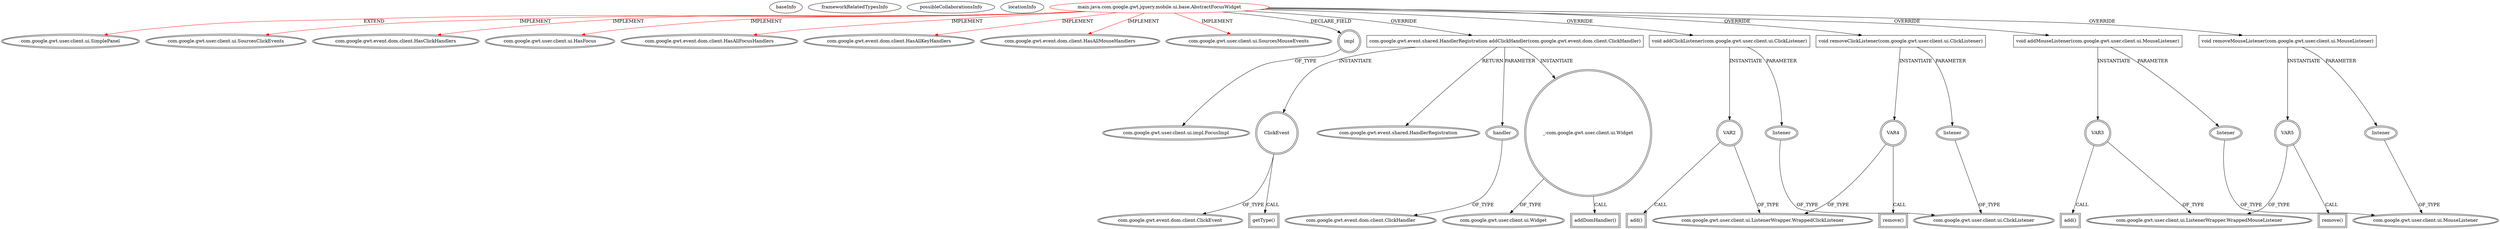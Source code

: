 digraph {
baseInfo[graphId=3196,category="extension_graph",isAnonymous=false,possibleRelation=false]
frameworkRelatedTypesInfo[0="com.google.gwt.user.client.ui.SimplePanel",1="com.google.gwt.user.client.ui.SourcesClickEvents",2="com.google.gwt.event.dom.client.HasClickHandlers",3="com.google.gwt.user.client.ui.HasFocus",4="com.google.gwt.event.dom.client.HasAllFocusHandlers",5="com.google.gwt.event.dom.client.HasAllKeyHandlers",6="com.google.gwt.event.dom.client.HasAllMouseHandlers",7="com.google.gwt.user.client.ui.SourcesMouseEvents"]
possibleCollaborationsInfo[]
locationInfo[projectName="jhudson8-gwt-jquery-ui",filePath="/jhudson8-gwt-jquery-ui/gwt-jquery-ui-master/core/gwt-jquery-ui-mobile/src/main/java/com/google/gwt/jquery/mobile/ui/base/AbstractFocusWidget.java",contextSignature="AbstractFocusWidget",graphId="3196"]
0[label="main.java.com.google.gwt.jquery.mobile.ui.base.AbstractFocusWidget",vertexType="ROOT_CLIENT_CLASS_DECLARATION",isFrameworkType=false,color=red]
1[label="com.google.gwt.user.client.ui.SimplePanel",vertexType="FRAMEWORK_CLASS_TYPE",isFrameworkType=true,peripheries=2]
2[label="com.google.gwt.user.client.ui.SourcesClickEvents",vertexType="FRAMEWORK_INTERFACE_TYPE",isFrameworkType=true,peripheries=2]
3[label="com.google.gwt.event.dom.client.HasClickHandlers",vertexType="FRAMEWORK_INTERFACE_TYPE",isFrameworkType=true,peripheries=2]
4[label="com.google.gwt.user.client.ui.HasFocus",vertexType="FRAMEWORK_INTERFACE_TYPE",isFrameworkType=true,peripheries=2]
5[label="com.google.gwt.event.dom.client.HasAllFocusHandlers",vertexType="FRAMEWORK_INTERFACE_TYPE",isFrameworkType=true,peripheries=2]
6[label="com.google.gwt.event.dom.client.HasAllKeyHandlers",vertexType="FRAMEWORK_INTERFACE_TYPE",isFrameworkType=true,peripheries=2]
7[label="com.google.gwt.event.dom.client.HasAllMouseHandlers",vertexType="FRAMEWORK_INTERFACE_TYPE",isFrameworkType=true,peripheries=2]
8[label="com.google.gwt.user.client.ui.SourcesMouseEvents",vertexType="FRAMEWORK_INTERFACE_TYPE",isFrameworkType=true,peripheries=2]
9[label="impl",vertexType="FIELD_DECLARATION",isFrameworkType=true,peripheries=2,shape=circle]
10[label="com.google.gwt.user.client.ui.impl.FocusImpl",vertexType="FRAMEWORK_CLASS_TYPE",isFrameworkType=true,peripheries=2]
11[label="com.google.gwt.event.shared.HandlerRegistration addClickHandler(com.google.gwt.event.dom.client.ClickHandler)",vertexType="OVERRIDING_METHOD_DECLARATION",isFrameworkType=false,shape=box]
12[label="com.google.gwt.event.shared.HandlerRegistration",vertexType="FRAMEWORK_INTERFACE_TYPE",isFrameworkType=true,peripheries=2]
13[label="handler",vertexType="PARAMETER_DECLARATION",isFrameworkType=true,peripheries=2]
14[label="com.google.gwt.event.dom.client.ClickHandler",vertexType="FRAMEWORK_INTERFACE_TYPE",isFrameworkType=true,peripheries=2]
15[label="_:com.google.gwt.user.client.ui.Widget",vertexType="VARIABLE_EXPRESION",isFrameworkType=true,peripheries=2,shape=circle]
17[label="com.google.gwt.user.client.ui.Widget",vertexType="FRAMEWORK_CLASS_TYPE",isFrameworkType=true,peripheries=2]
16[label="addDomHandler()",vertexType="INSIDE_CALL",isFrameworkType=true,peripheries=2,shape=box]
18[label="ClickEvent",vertexType="VARIABLE_EXPRESION",isFrameworkType=true,peripheries=2,shape=circle]
20[label="com.google.gwt.event.dom.client.ClickEvent",vertexType="FRAMEWORK_CLASS_TYPE",isFrameworkType=true,peripheries=2]
19[label="getType()",vertexType="INSIDE_CALL",isFrameworkType=true,peripheries=2,shape=box]
21[label="void addClickListener(com.google.gwt.user.client.ui.ClickListener)",vertexType="OVERRIDING_METHOD_DECLARATION",isFrameworkType=false,shape=box]
22[label="listener",vertexType="PARAMETER_DECLARATION",isFrameworkType=true,peripheries=2]
23[label="com.google.gwt.user.client.ui.ClickListener",vertexType="FRAMEWORK_INTERFACE_TYPE",isFrameworkType=true,peripheries=2]
24[label="VAR2",vertexType="VARIABLE_EXPRESION",isFrameworkType=true,peripheries=2,shape=circle]
26[label="com.google.gwt.user.client.ui.ListenerWrapper.WrappedClickListener",vertexType="FRAMEWORK_CLASS_TYPE",isFrameworkType=true,peripheries=2]
25[label="add()",vertexType="INSIDE_CALL",isFrameworkType=true,peripheries=2,shape=box]
27[label="void addMouseListener(com.google.gwt.user.client.ui.MouseListener)",vertexType="OVERRIDING_METHOD_DECLARATION",isFrameworkType=false,shape=box]
28[label="listener",vertexType="PARAMETER_DECLARATION",isFrameworkType=true,peripheries=2]
29[label="com.google.gwt.user.client.ui.MouseListener",vertexType="FRAMEWORK_INTERFACE_TYPE",isFrameworkType=true,peripheries=2]
30[label="VAR3",vertexType="VARIABLE_EXPRESION",isFrameworkType=true,peripheries=2,shape=circle]
32[label="com.google.gwt.user.client.ui.ListenerWrapper.WrappedMouseListener",vertexType="FRAMEWORK_CLASS_TYPE",isFrameworkType=true,peripheries=2]
31[label="add()",vertexType="INSIDE_CALL",isFrameworkType=true,peripheries=2,shape=box]
33[label="void removeClickListener(com.google.gwt.user.client.ui.ClickListener)",vertexType="OVERRIDING_METHOD_DECLARATION",isFrameworkType=false,shape=box]
34[label="listener",vertexType="PARAMETER_DECLARATION",isFrameworkType=true,peripheries=2]
36[label="VAR4",vertexType="VARIABLE_EXPRESION",isFrameworkType=true,peripheries=2,shape=circle]
37[label="remove()",vertexType="INSIDE_CALL",isFrameworkType=true,peripheries=2,shape=box]
39[label="void removeMouseListener(com.google.gwt.user.client.ui.MouseListener)",vertexType="OVERRIDING_METHOD_DECLARATION",isFrameworkType=false,shape=box]
40[label="listener",vertexType="PARAMETER_DECLARATION",isFrameworkType=true,peripheries=2]
42[label="VAR5",vertexType="VARIABLE_EXPRESION",isFrameworkType=true,peripheries=2,shape=circle]
43[label="remove()",vertexType="INSIDE_CALL",isFrameworkType=true,peripheries=2,shape=box]
0->1[label="EXTEND",color=red]
0->2[label="IMPLEMENT",color=red]
0->3[label="IMPLEMENT",color=red]
0->4[label="IMPLEMENT",color=red]
0->5[label="IMPLEMENT",color=red]
0->6[label="IMPLEMENT",color=red]
0->7[label="IMPLEMENT",color=red]
0->8[label="IMPLEMENT",color=red]
0->9[label="DECLARE_FIELD"]
9->10[label="OF_TYPE"]
0->11[label="OVERRIDE"]
11->12[label="RETURN"]
13->14[label="OF_TYPE"]
11->13[label="PARAMETER"]
11->15[label="INSTANTIATE"]
15->17[label="OF_TYPE"]
15->16[label="CALL"]
11->18[label="INSTANTIATE"]
18->20[label="OF_TYPE"]
18->19[label="CALL"]
0->21[label="OVERRIDE"]
22->23[label="OF_TYPE"]
21->22[label="PARAMETER"]
21->24[label="INSTANTIATE"]
24->26[label="OF_TYPE"]
24->25[label="CALL"]
0->27[label="OVERRIDE"]
28->29[label="OF_TYPE"]
27->28[label="PARAMETER"]
27->30[label="INSTANTIATE"]
30->32[label="OF_TYPE"]
30->31[label="CALL"]
0->33[label="OVERRIDE"]
34->23[label="OF_TYPE"]
33->34[label="PARAMETER"]
33->36[label="INSTANTIATE"]
36->26[label="OF_TYPE"]
36->37[label="CALL"]
0->39[label="OVERRIDE"]
40->29[label="OF_TYPE"]
39->40[label="PARAMETER"]
39->42[label="INSTANTIATE"]
42->32[label="OF_TYPE"]
42->43[label="CALL"]
}

